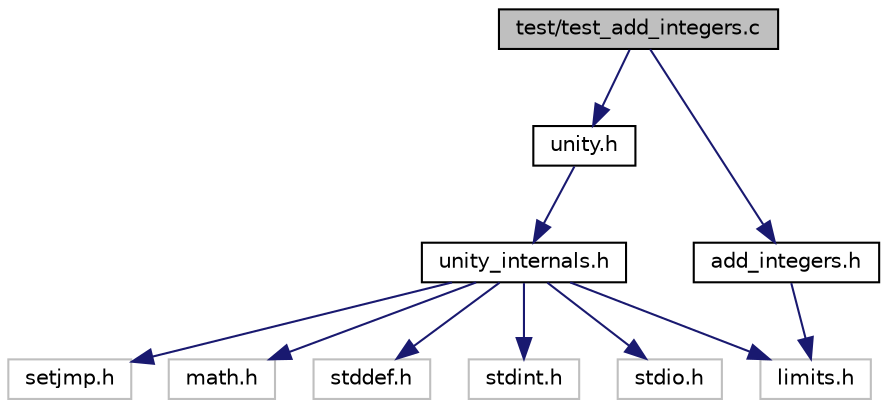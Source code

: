 digraph "test/test_add_integers.c"
{
 // LATEX_PDF_SIZE
  edge [fontname="Helvetica",fontsize="10",labelfontname="Helvetica",labelfontsize="10"];
  node [fontname="Helvetica",fontsize="10",shape=record];
  Node1 [label="test/test_add_integers.c",height=0.2,width=0.4,color="black", fillcolor="grey75", style="filled", fontcolor="black",tooltip="Unit Test File."];
  Node1 -> Node2 [color="midnightblue",fontsize="10",style="solid"];
  Node2 [label="unity.h",height=0.2,width=0.4,color="black", fillcolor="white", style="filled",URL="$unity_8h_source.html",tooltip=" "];
  Node2 -> Node3 [color="midnightblue",fontsize="10",style="solid"];
  Node3 [label="unity_internals.h",height=0.2,width=0.4,color="black", fillcolor="white", style="filled",URL="$unity__internals_8h_source.html",tooltip=" "];
  Node3 -> Node4 [color="midnightblue",fontsize="10",style="solid"];
  Node4 [label="setjmp.h",height=0.2,width=0.4,color="grey75", fillcolor="white", style="filled",tooltip=" "];
  Node3 -> Node5 [color="midnightblue",fontsize="10",style="solid"];
  Node5 [label="math.h",height=0.2,width=0.4,color="grey75", fillcolor="white", style="filled",tooltip=" "];
  Node3 -> Node6 [color="midnightblue",fontsize="10",style="solid"];
  Node6 [label="stddef.h",height=0.2,width=0.4,color="grey75", fillcolor="white", style="filled",tooltip=" "];
  Node3 -> Node7 [color="midnightblue",fontsize="10",style="solid"];
  Node7 [label="stdint.h",height=0.2,width=0.4,color="grey75", fillcolor="white", style="filled",tooltip=" "];
  Node3 -> Node8 [color="midnightblue",fontsize="10",style="solid"];
  Node8 [label="limits.h",height=0.2,width=0.4,color="grey75", fillcolor="white", style="filled",tooltip=" "];
  Node3 -> Node9 [color="midnightblue",fontsize="10",style="solid"];
  Node9 [label="stdio.h",height=0.2,width=0.4,color="grey75", fillcolor="white", style="filled",tooltip=" "];
  Node1 -> Node10 [color="midnightblue",fontsize="10",style="solid"];
  Node10 [label="add_integers.h",height=0.2,width=0.4,color="black", fillcolor="white", style="filled",URL="$add__integers_8h.html",tooltip="Header file with the required function - sum."];
  Node10 -> Node8 [color="midnightblue",fontsize="10",style="solid"];
}
